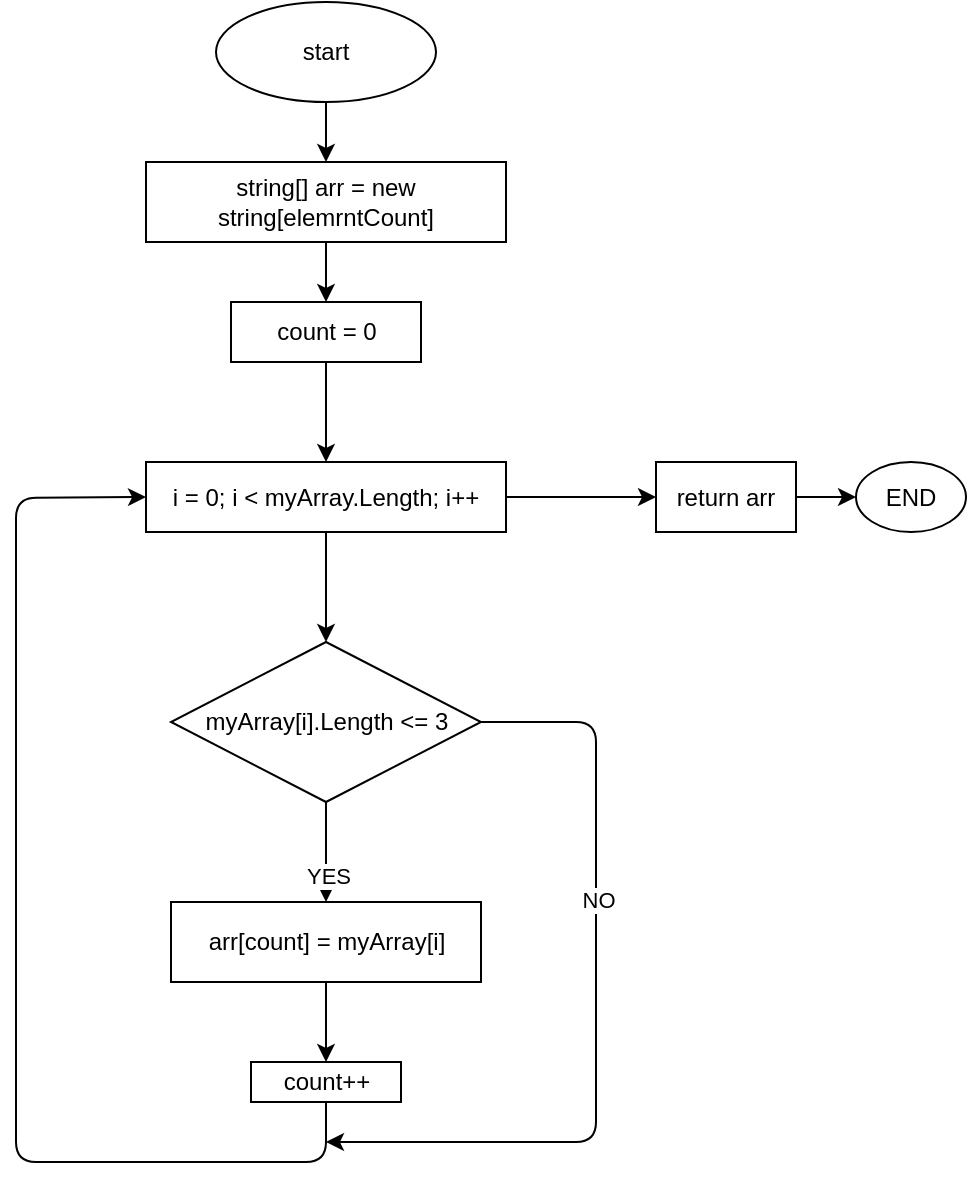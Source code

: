 <mxfile>
    <diagram id="9ObS4-6kDJeoQlks2Dys" name="Page-1">
        <mxGraphModel dx="560" dy="771" grid="1" gridSize="10" guides="1" tooltips="1" connect="1" arrows="1" fold="1" page="1" pageScale="1" pageWidth="850" pageHeight="1100" math="0" shadow="0">
            <root>
                <mxCell id="0"/>
                <mxCell id="1" parent="0"/>
                <mxCell id="45" value="" style="edgeStyle=none;html=1;" edge="1" parent="1" source="2" target="20">
                    <mxGeometry relative="1" as="geometry"/>
                </mxCell>
                <mxCell id="2" value="start" style="ellipse;whiteSpace=wrap;html=1;" parent="1" vertex="1">
                    <mxGeometry x="140" y="10" width="110" height="50" as="geometry"/>
                </mxCell>
                <mxCell id="49" value="" style="edgeStyle=none;html=1;" edge="1" parent="1" source="3" target="48">
                    <mxGeometry relative="1" as="geometry"/>
                </mxCell>
                <mxCell id="3" value="count = 0" style="rounded=0;whiteSpace=wrap;html=1;" parent="1" vertex="1">
                    <mxGeometry x="147.5" y="160" width="95" height="30" as="geometry"/>
                </mxCell>
                <mxCell id="5" value="count++" style="rounded=0;whiteSpace=wrap;html=1;" parent="1" vertex="1">
                    <mxGeometry x="157.5" y="540" width="75" height="20" as="geometry"/>
                </mxCell>
                <mxCell id="47" value="" style="edgeStyle=none;html=1;" edge="1" parent="1" source="20" target="3">
                    <mxGeometry relative="1" as="geometry"/>
                </mxCell>
                <mxCell id="20" value="string[] arr = new string[elemrntCount]" style="rounded=0;whiteSpace=wrap;html=1;" parent="1" vertex="1">
                    <mxGeometry x="105" y="90" width="180" height="40" as="geometry"/>
                </mxCell>
                <mxCell id="52" value="" style="edgeStyle=none;html=1;" edge="1" parent="1" source="26" target="5">
                    <mxGeometry relative="1" as="geometry"/>
                </mxCell>
                <mxCell id="54" style="edgeStyle=none;html=1;entryX=0;entryY=0.5;entryDx=0;entryDy=0;exitX=0.5;exitY=1;exitDx=0;exitDy=0;" edge="1" parent="1" source="5" target="48">
                    <mxGeometry relative="1" as="geometry">
                        <Array as="points">
                            <mxPoint x="195" y="590"/>
                            <mxPoint x="40" y="590"/>
                            <mxPoint x="40" y="480"/>
                            <mxPoint x="40" y="380"/>
                            <mxPoint x="40" y="258"/>
                        </Array>
                    </mxGeometry>
                </mxCell>
                <mxCell id="26" value="arr[count] = myArray[i]" style="rounded=0;whiteSpace=wrap;html=1;" parent="1" vertex="1">
                    <mxGeometry x="117.5" y="460" width="155" height="40" as="geometry"/>
                </mxCell>
                <mxCell id="51" value="" style="edgeStyle=none;html=1;" edge="1" parent="1" source="32" target="26">
                    <mxGeometry relative="1" as="geometry"/>
                </mxCell>
                <mxCell id="53" value="YES" style="edgeLabel;html=1;align=center;verticalAlign=middle;resizable=0;points=[];" vertex="1" connectable="0" parent="51">
                    <mxGeometry x="0.472" y="1" relative="1" as="geometry">
                        <mxPoint as="offset"/>
                    </mxGeometry>
                </mxCell>
                <mxCell id="55" style="edgeStyle=none;html=1;" edge="1" parent="1" source="32">
                    <mxGeometry relative="1" as="geometry">
                        <mxPoint x="195" y="580" as="targetPoint"/>
                        <Array as="points">
                            <mxPoint x="330" y="370"/>
                            <mxPoint x="330" y="480"/>
                            <mxPoint x="330" y="580"/>
                        </Array>
                    </mxGeometry>
                </mxCell>
                <mxCell id="56" value="NO" style="edgeLabel;html=1;align=center;verticalAlign=middle;resizable=0;points=[];" vertex="1" connectable="0" parent="55">
                    <mxGeometry x="-0.273" y="1" relative="1" as="geometry">
                        <mxPoint as="offset"/>
                    </mxGeometry>
                </mxCell>
                <mxCell id="32" value="myArray[i].Length &amp;lt;= 3" style="rhombus;whiteSpace=wrap;html=1;" parent="1" vertex="1">
                    <mxGeometry x="117.5" y="330" width="155" height="80" as="geometry"/>
                </mxCell>
                <mxCell id="44" value="" style="edgeStyle=none;html=1;" parent="1" source="41" target="43" edge="1">
                    <mxGeometry relative="1" as="geometry"/>
                </mxCell>
                <mxCell id="41" value="return arr" style="rounded=0;whiteSpace=wrap;html=1;" parent="1" vertex="1">
                    <mxGeometry x="360" y="240" width="70" height="35" as="geometry"/>
                </mxCell>
                <mxCell id="43" value="END" style="ellipse;whiteSpace=wrap;html=1;rounded=0;" parent="1" vertex="1">
                    <mxGeometry x="460" y="240" width="55" height="35" as="geometry"/>
                </mxCell>
                <mxCell id="50" value="" style="edgeStyle=none;html=1;" edge="1" parent="1" source="48" target="32">
                    <mxGeometry relative="1" as="geometry"/>
                </mxCell>
                <mxCell id="57" value="" style="edgeStyle=none;html=1;" edge="1" parent="1" source="48" target="41">
                    <mxGeometry relative="1" as="geometry"/>
                </mxCell>
                <mxCell id="48" value="i = 0; i &amp;lt; myArray.Length; i++" style="whiteSpace=wrap;html=1;rounded=0;" vertex="1" parent="1">
                    <mxGeometry x="105" y="240" width="180" height="35" as="geometry"/>
                </mxCell>
            </root>
        </mxGraphModel>
    </diagram>
</mxfile>